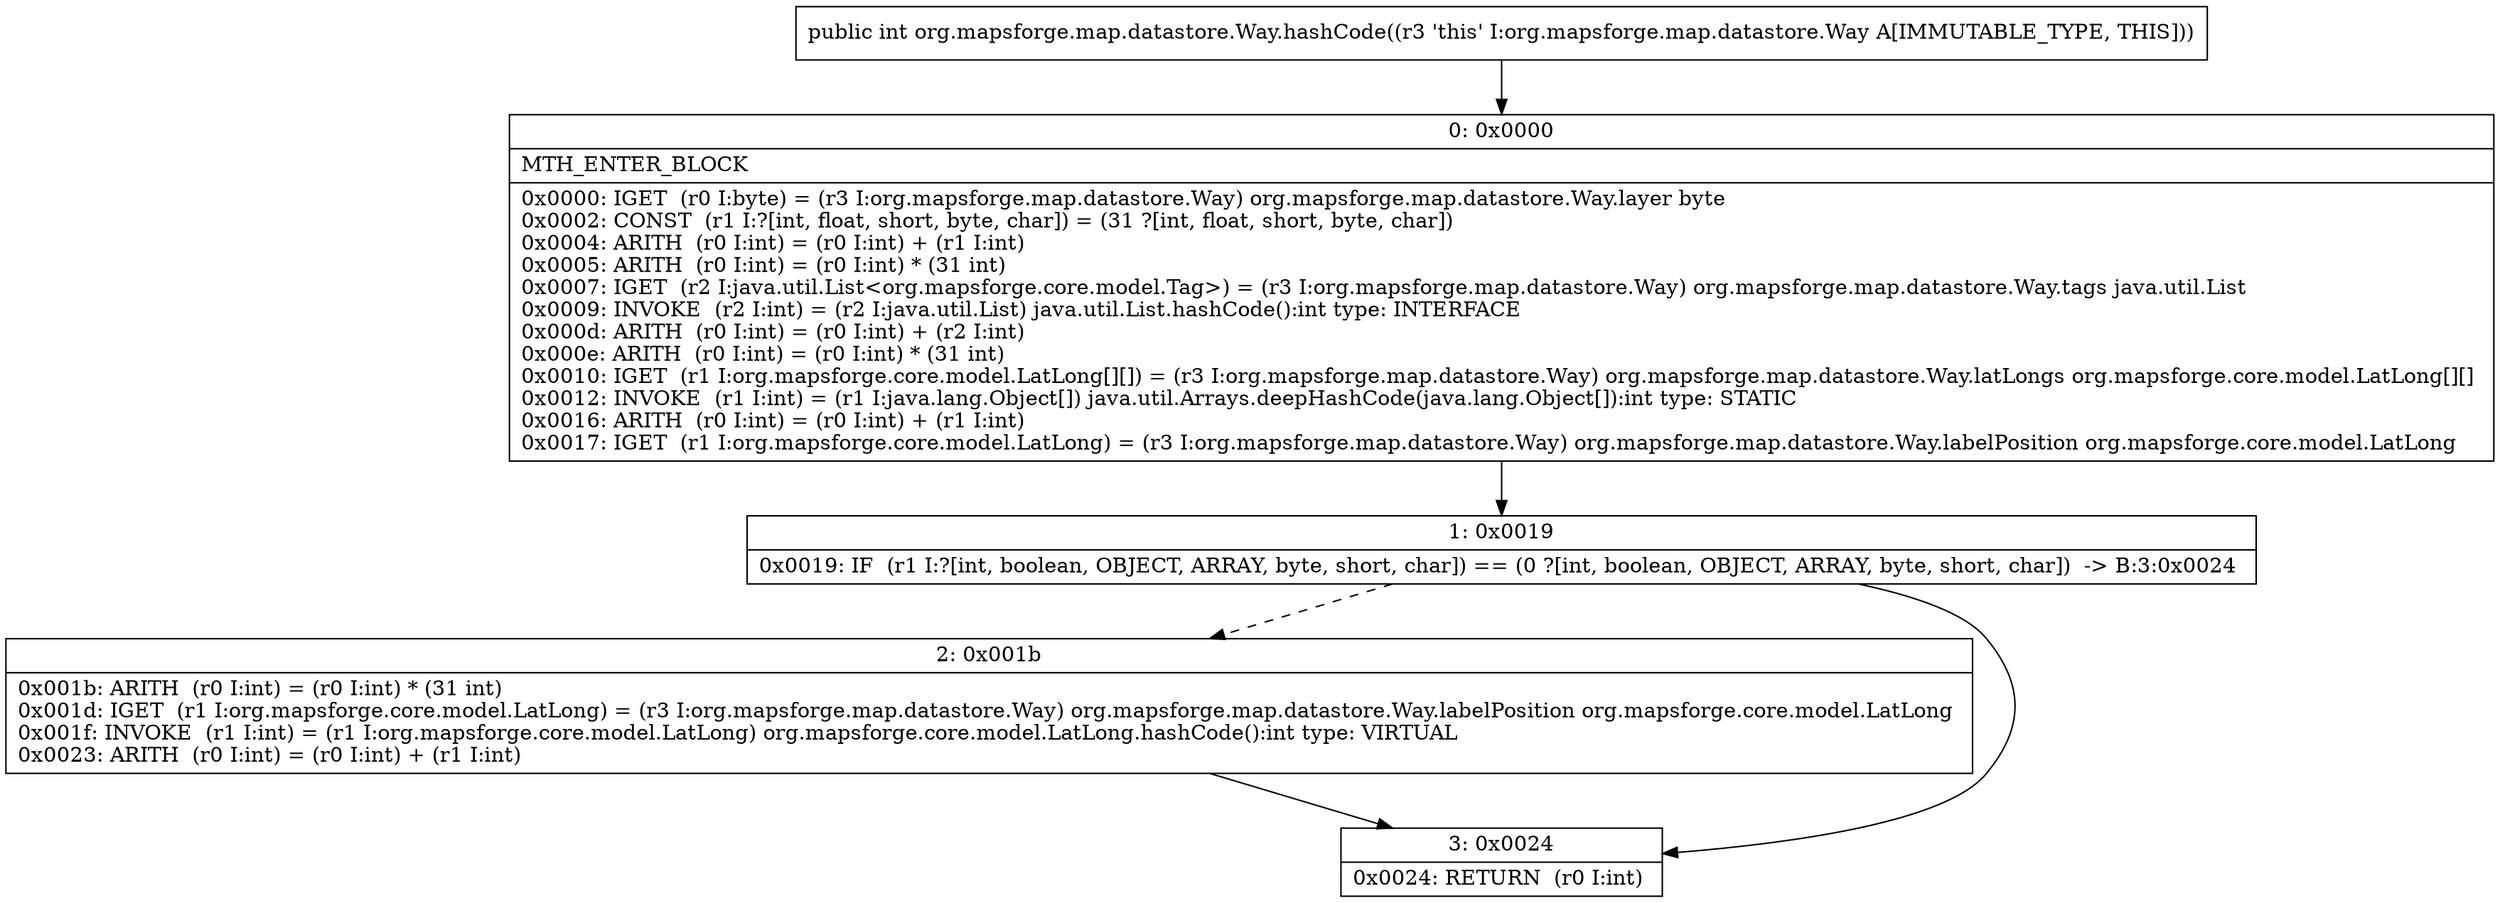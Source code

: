 digraph "CFG fororg.mapsforge.map.datastore.Way.hashCode()I" {
Node_0 [shape=record,label="{0\:\ 0x0000|MTH_ENTER_BLOCK\l|0x0000: IGET  (r0 I:byte) = (r3 I:org.mapsforge.map.datastore.Way) org.mapsforge.map.datastore.Way.layer byte \l0x0002: CONST  (r1 I:?[int, float, short, byte, char]) = (31 ?[int, float, short, byte, char]) \l0x0004: ARITH  (r0 I:int) = (r0 I:int) + (r1 I:int) \l0x0005: ARITH  (r0 I:int) = (r0 I:int) * (31 int) \l0x0007: IGET  (r2 I:java.util.List\<org.mapsforge.core.model.Tag\>) = (r3 I:org.mapsforge.map.datastore.Way) org.mapsforge.map.datastore.Way.tags java.util.List \l0x0009: INVOKE  (r2 I:int) = (r2 I:java.util.List) java.util.List.hashCode():int type: INTERFACE \l0x000d: ARITH  (r0 I:int) = (r0 I:int) + (r2 I:int) \l0x000e: ARITH  (r0 I:int) = (r0 I:int) * (31 int) \l0x0010: IGET  (r1 I:org.mapsforge.core.model.LatLong[][]) = (r3 I:org.mapsforge.map.datastore.Way) org.mapsforge.map.datastore.Way.latLongs org.mapsforge.core.model.LatLong[][] \l0x0012: INVOKE  (r1 I:int) = (r1 I:java.lang.Object[]) java.util.Arrays.deepHashCode(java.lang.Object[]):int type: STATIC \l0x0016: ARITH  (r0 I:int) = (r0 I:int) + (r1 I:int) \l0x0017: IGET  (r1 I:org.mapsforge.core.model.LatLong) = (r3 I:org.mapsforge.map.datastore.Way) org.mapsforge.map.datastore.Way.labelPosition org.mapsforge.core.model.LatLong \l}"];
Node_1 [shape=record,label="{1\:\ 0x0019|0x0019: IF  (r1 I:?[int, boolean, OBJECT, ARRAY, byte, short, char]) == (0 ?[int, boolean, OBJECT, ARRAY, byte, short, char])  \-\> B:3:0x0024 \l}"];
Node_2 [shape=record,label="{2\:\ 0x001b|0x001b: ARITH  (r0 I:int) = (r0 I:int) * (31 int) \l0x001d: IGET  (r1 I:org.mapsforge.core.model.LatLong) = (r3 I:org.mapsforge.map.datastore.Way) org.mapsforge.map.datastore.Way.labelPosition org.mapsforge.core.model.LatLong \l0x001f: INVOKE  (r1 I:int) = (r1 I:org.mapsforge.core.model.LatLong) org.mapsforge.core.model.LatLong.hashCode():int type: VIRTUAL \l0x0023: ARITH  (r0 I:int) = (r0 I:int) + (r1 I:int) \l}"];
Node_3 [shape=record,label="{3\:\ 0x0024|0x0024: RETURN  (r0 I:int) \l}"];
MethodNode[shape=record,label="{public int org.mapsforge.map.datastore.Way.hashCode((r3 'this' I:org.mapsforge.map.datastore.Way A[IMMUTABLE_TYPE, THIS])) }"];
MethodNode -> Node_0;
Node_0 -> Node_1;
Node_1 -> Node_2[style=dashed];
Node_1 -> Node_3;
Node_2 -> Node_3;
}

